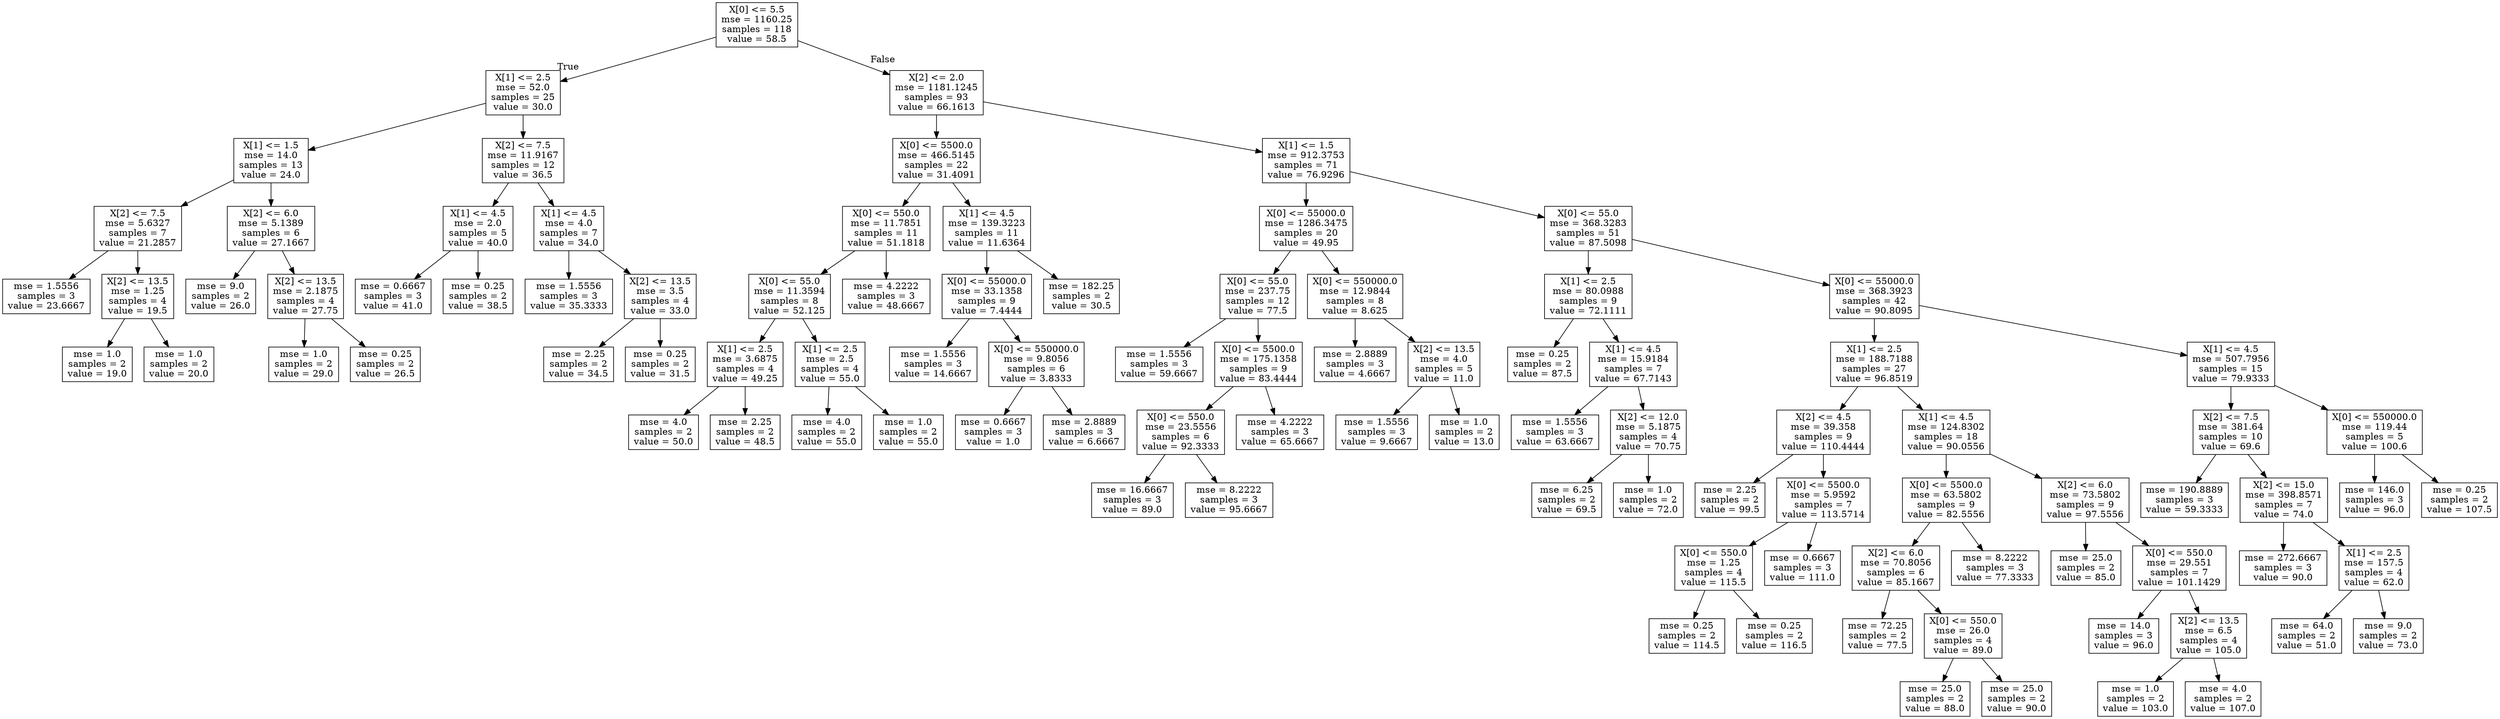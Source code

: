 digraph Tree {
node [shape=box] ;
0 [label="X[0] <= 5.5\nmse = 1160.25\nsamples = 118\nvalue = 58.5"] ;
1 [label="X[1] <= 2.5\nmse = 52.0\nsamples = 25\nvalue = 30.0"] ;
0 -> 1 [labeldistance=2.5, labelangle=45, headlabel="True"] ;
2 [label="X[1] <= 1.5\nmse = 14.0\nsamples = 13\nvalue = 24.0"] ;
1 -> 2 ;
3 [label="X[2] <= 7.5\nmse = 5.6327\nsamples = 7\nvalue = 21.2857"] ;
2 -> 3 ;
4 [label="mse = 1.5556\nsamples = 3\nvalue = 23.6667"] ;
3 -> 4 ;
5 [label="X[2] <= 13.5\nmse = 1.25\nsamples = 4\nvalue = 19.5"] ;
3 -> 5 ;
6 [label="mse = 1.0\nsamples = 2\nvalue = 19.0"] ;
5 -> 6 ;
7 [label="mse = 1.0\nsamples = 2\nvalue = 20.0"] ;
5 -> 7 ;
8 [label="X[2] <= 6.0\nmse = 5.1389\nsamples = 6\nvalue = 27.1667"] ;
2 -> 8 ;
9 [label="mse = 9.0\nsamples = 2\nvalue = 26.0"] ;
8 -> 9 ;
10 [label="X[2] <= 13.5\nmse = 2.1875\nsamples = 4\nvalue = 27.75"] ;
8 -> 10 ;
11 [label="mse = 1.0\nsamples = 2\nvalue = 29.0"] ;
10 -> 11 ;
12 [label="mse = 0.25\nsamples = 2\nvalue = 26.5"] ;
10 -> 12 ;
13 [label="X[2] <= 7.5\nmse = 11.9167\nsamples = 12\nvalue = 36.5"] ;
1 -> 13 ;
14 [label="X[1] <= 4.5\nmse = 2.0\nsamples = 5\nvalue = 40.0"] ;
13 -> 14 ;
15 [label="mse = 0.6667\nsamples = 3\nvalue = 41.0"] ;
14 -> 15 ;
16 [label="mse = 0.25\nsamples = 2\nvalue = 38.5"] ;
14 -> 16 ;
17 [label="X[1] <= 4.5\nmse = 4.0\nsamples = 7\nvalue = 34.0"] ;
13 -> 17 ;
18 [label="mse = 1.5556\nsamples = 3\nvalue = 35.3333"] ;
17 -> 18 ;
19 [label="X[2] <= 13.5\nmse = 3.5\nsamples = 4\nvalue = 33.0"] ;
17 -> 19 ;
20 [label="mse = 2.25\nsamples = 2\nvalue = 34.5"] ;
19 -> 20 ;
21 [label="mse = 0.25\nsamples = 2\nvalue = 31.5"] ;
19 -> 21 ;
22 [label="X[2] <= 2.0\nmse = 1181.1245\nsamples = 93\nvalue = 66.1613"] ;
0 -> 22 [labeldistance=2.5, labelangle=-45, headlabel="False"] ;
23 [label="X[0] <= 5500.0\nmse = 466.5145\nsamples = 22\nvalue = 31.4091"] ;
22 -> 23 ;
24 [label="X[0] <= 550.0\nmse = 11.7851\nsamples = 11\nvalue = 51.1818"] ;
23 -> 24 ;
25 [label="X[0] <= 55.0\nmse = 11.3594\nsamples = 8\nvalue = 52.125"] ;
24 -> 25 ;
26 [label="X[1] <= 2.5\nmse = 3.6875\nsamples = 4\nvalue = 49.25"] ;
25 -> 26 ;
27 [label="mse = 4.0\nsamples = 2\nvalue = 50.0"] ;
26 -> 27 ;
28 [label="mse = 2.25\nsamples = 2\nvalue = 48.5"] ;
26 -> 28 ;
29 [label="X[1] <= 2.5\nmse = 2.5\nsamples = 4\nvalue = 55.0"] ;
25 -> 29 ;
30 [label="mse = 4.0\nsamples = 2\nvalue = 55.0"] ;
29 -> 30 ;
31 [label="mse = 1.0\nsamples = 2\nvalue = 55.0"] ;
29 -> 31 ;
32 [label="mse = 4.2222\nsamples = 3\nvalue = 48.6667"] ;
24 -> 32 ;
33 [label="X[1] <= 4.5\nmse = 139.3223\nsamples = 11\nvalue = 11.6364"] ;
23 -> 33 ;
34 [label="X[0] <= 55000.0\nmse = 33.1358\nsamples = 9\nvalue = 7.4444"] ;
33 -> 34 ;
35 [label="mse = 1.5556\nsamples = 3\nvalue = 14.6667"] ;
34 -> 35 ;
36 [label="X[0] <= 550000.0\nmse = 9.8056\nsamples = 6\nvalue = 3.8333"] ;
34 -> 36 ;
37 [label="mse = 0.6667\nsamples = 3\nvalue = 1.0"] ;
36 -> 37 ;
38 [label="mse = 2.8889\nsamples = 3\nvalue = 6.6667"] ;
36 -> 38 ;
39 [label="mse = 182.25\nsamples = 2\nvalue = 30.5"] ;
33 -> 39 ;
40 [label="X[1] <= 1.5\nmse = 912.3753\nsamples = 71\nvalue = 76.9296"] ;
22 -> 40 ;
41 [label="X[0] <= 55000.0\nmse = 1286.3475\nsamples = 20\nvalue = 49.95"] ;
40 -> 41 ;
42 [label="X[0] <= 55.0\nmse = 237.75\nsamples = 12\nvalue = 77.5"] ;
41 -> 42 ;
43 [label="mse = 1.5556\nsamples = 3\nvalue = 59.6667"] ;
42 -> 43 ;
44 [label="X[0] <= 5500.0\nmse = 175.1358\nsamples = 9\nvalue = 83.4444"] ;
42 -> 44 ;
45 [label="X[0] <= 550.0\nmse = 23.5556\nsamples = 6\nvalue = 92.3333"] ;
44 -> 45 ;
46 [label="mse = 16.6667\nsamples = 3\nvalue = 89.0"] ;
45 -> 46 ;
47 [label="mse = 8.2222\nsamples = 3\nvalue = 95.6667"] ;
45 -> 47 ;
48 [label="mse = 4.2222\nsamples = 3\nvalue = 65.6667"] ;
44 -> 48 ;
49 [label="X[0] <= 550000.0\nmse = 12.9844\nsamples = 8\nvalue = 8.625"] ;
41 -> 49 ;
50 [label="mse = 2.8889\nsamples = 3\nvalue = 4.6667"] ;
49 -> 50 ;
51 [label="X[2] <= 13.5\nmse = 4.0\nsamples = 5\nvalue = 11.0"] ;
49 -> 51 ;
52 [label="mse = 1.5556\nsamples = 3\nvalue = 9.6667"] ;
51 -> 52 ;
53 [label="mse = 1.0\nsamples = 2\nvalue = 13.0"] ;
51 -> 53 ;
54 [label="X[0] <= 55.0\nmse = 368.3283\nsamples = 51\nvalue = 87.5098"] ;
40 -> 54 ;
55 [label="X[1] <= 2.5\nmse = 80.0988\nsamples = 9\nvalue = 72.1111"] ;
54 -> 55 ;
56 [label="mse = 0.25\nsamples = 2\nvalue = 87.5"] ;
55 -> 56 ;
57 [label="X[1] <= 4.5\nmse = 15.9184\nsamples = 7\nvalue = 67.7143"] ;
55 -> 57 ;
58 [label="mse = 1.5556\nsamples = 3\nvalue = 63.6667"] ;
57 -> 58 ;
59 [label="X[2] <= 12.0\nmse = 5.1875\nsamples = 4\nvalue = 70.75"] ;
57 -> 59 ;
60 [label="mse = 6.25\nsamples = 2\nvalue = 69.5"] ;
59 -> 60 ;
61 [label="mse = 1.0\nsamples = 2\nvalue = 72.0"] ;
59 -> 61 ;
62 [label="X[0] <= 55000.0\nmse = 368.3923\nsamples = 42\nvalue = 90.8095"] ;
54 -> 62 ;
63 [label="X[1] <= 2.5\nmse = 188.7188\nsamples = 27\nvalue = 96.8519"] ;
62 -> 63 ;
64 [label="X[2] <= 4.5\nmse = 39.358\nsamples = 9\nvalue = 110.4444"] ;
63 -> 64 ;
65 [label="mse = 2.25\nsamples = 2\nvalue = 99.5"] ;
64 -> 65 ;
66 [label="X[0] <= 5500.0\nmse = 5.9592\nsamples = 7\nvalue = 113.5714"] ;
64 -> 66 ;
67 [label="X[0] <= 550.0\nmse = 1.25\nsamples = 4\nvalue = 115.5"] ;
66 -> 67 ;
68 [label="mse = 0.25\nsamples = 2\nvalue = 114.5"] ;
67 -> 68 ;
69 [label="mse = 0.25\nsamples = 2\nvalue = 116.5"] ;
67 -> 69 ;
70 [label="mse = 0.6667\nsamples = 3\nvalue = 111.0"] ;
66 -> 70 ;
71 [label="X[1] <= 4.5\nmse = 124.8302\nsamples = 18\nvalue = 90.0556"] ;
63 -> 71 ;
72 [label="X[0] <= 5500.0\nmse = 63.5802\nsamples = 9\nvalue = 82.5556"] ;
71 -> 72 ;
73 [label="X[2] <= 6.0\nmse = 70.8056\nsamples = 6\nvalue = 85.1667"] ;
72 -> 73 ;
74 [label="mse = 72.25\nsamples = 2\nvalue = 77.5"] ;
73 -> 74 ;
75 [label="X[0] <= 550.0\nmse = 26.0\nsamples = 4\nvalue = 89.0"] ;
73 -> 75 ;
76 [label="mse = 25.0\nsamples = 2\nvalue = 88.0"] ;
75 -> 76 ;
77 [label="mse = 25.0\nsamples = 2\nvalue = 90.0"] ;
75 -> 77 ;
78 [label="mse = 8.2222\nsamples = 3\nvalue = 77.3333"] ;
72 -> 78 ;
79 [label="X[2] <= 6.0\nmse = 73.5802\nsamples = 9\nvalue = 97.5556"] ;
71 -> 79 ;
80 [label="mse = 25.0\nsamples = 2\nvalue = 85.0"] ;
79 -> 80 ;
81 [label="X[0] <= 550.0\nmse = 29.551\nsamples = 7\nvalue = 101.1429"] ;
79 -> 81 ;
82 [label="mse = 14.0\nsamples = 3\nvalue = 96.0"] ;
81 -> 82 ;
83 [label="X[2] <= 13.5\nmse = 6.5\nsamples = 4\nvalue = 105.0"] ;
81 -> 83 ;
84 [label="mse = 1.0\nsamples = 2\nvalue = 103.0"] ;
83 -> 84 ;
85 [label="mse = 4.0\nsamples = 2\nvalue = 107.0"] ;
83 -> 85 ;
86 [label="X[1] <= 4.5\nmse = 507.7956\nsamples = 15\nvalue = 79.9333"] ;
62 -> 86 ;
87 [label="X[2] <= 7.5\nmse = 381.64\nsamples = 10\nvalue = 69.6"] ;
86 -> 87 ;
88 [label="mse = 190.8889\nsamples = 3\nvalue = 59.3333"] ;
87 -> 88 ;
89 [label="X[2] <= 15.0\nmse = 398.8571\nsamples = 7\nvalue = 74.0"] ;
87 -> 89 ;
90 [label="mse = 272.6667\nsamples = 3\nvalue = 90.0"] ;
89 -> 90 ;
91 [label="X[1] <= 2.5\nmse = 157.5\nsamples = 4\nvalue = 62.0"] ;
89 -> 91 ;
92 [label="mse = 64.0\nsamples = 2\nvalue = 51.0"] ;
91 -> 92 ;
93 [label="mse = 9.0\nsamples = 2\nvalue = 73.0"] ;
91 -> 93 ;
94 [label="X[0] <= 550000.0\nmse = 119.44\nsamples = 5\nvalue = 100.6"] ;
86 -> 94 ;
95 [label="mse = 146.0\nsamples = 3\nvalue = 96.0"] ;
94 -> 95 ;
96 [label="mse = 0.25\nsamples = 2\nvalue = 107.5"] ;
94 -> 96 ;
}